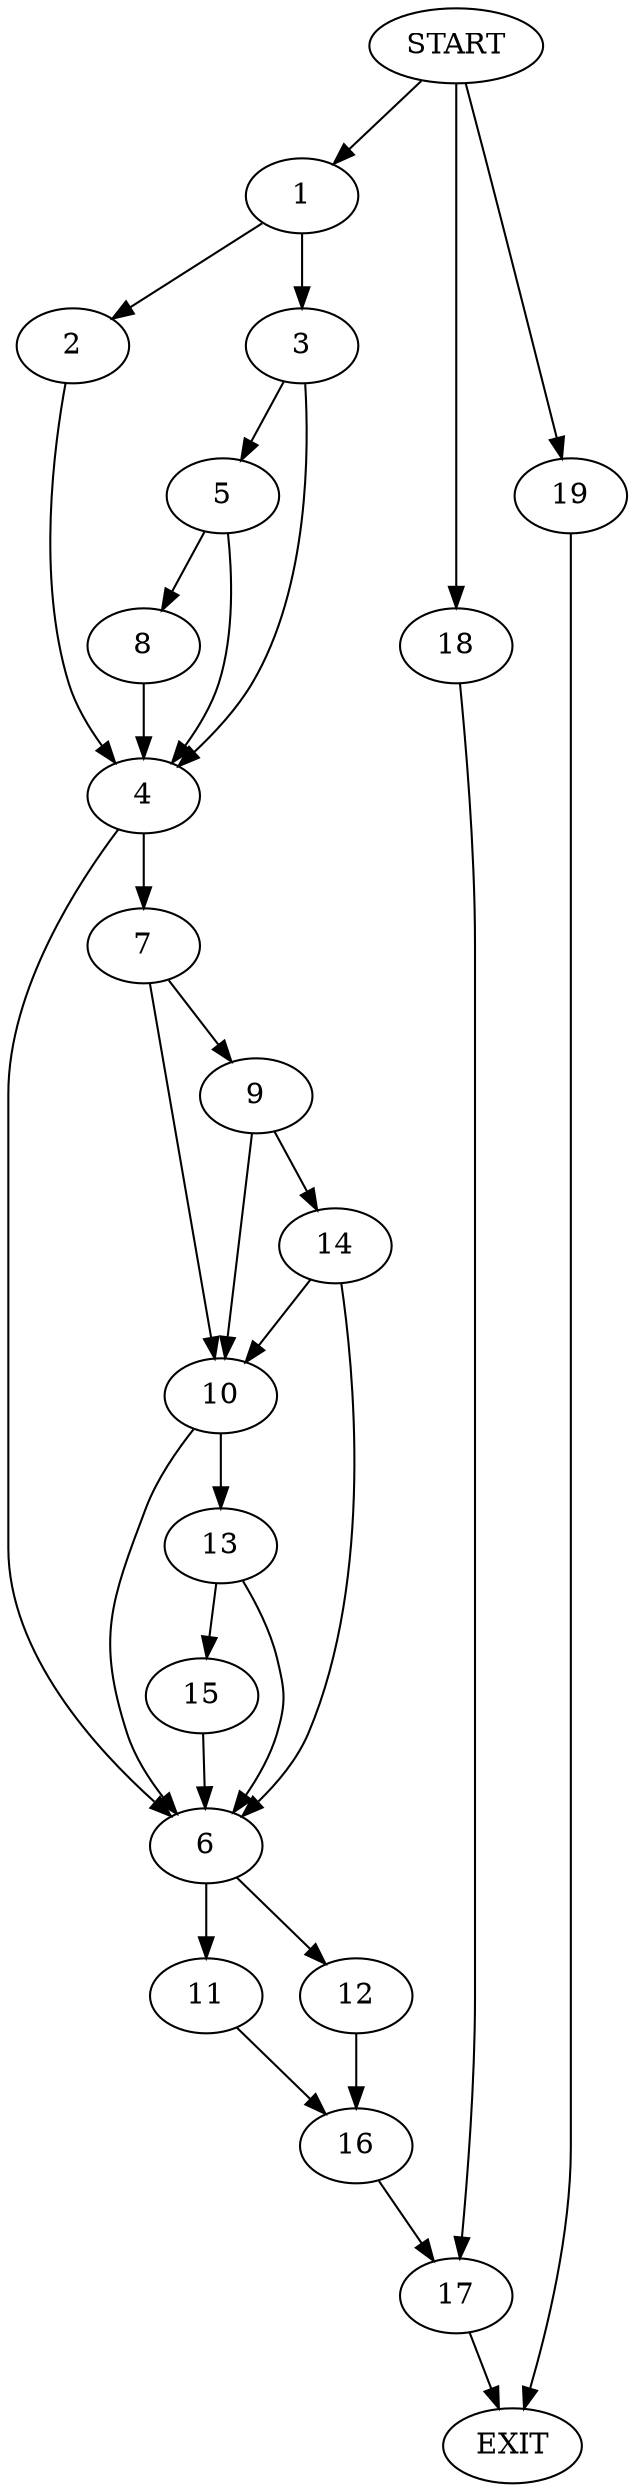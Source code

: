 digraph {
0 [label="START"]
20 [label="EXIT"]
0 -> 1
1 -> 2
1 -> 3
2 -> 4
3 -> 4
3 -> 5
4 -> 6
4 -> 7
5 -> 4
5 -> 8
8 -> 4
7 -> 9
7 -> 10
6 -> 11
6 -> 12
10 -> 6
10 -> 13
9 -> 14
9 -> 10
14 -> 6
14 -> 10
13 -> 6
13 -> 15
15 -> 6
12 -> 16
11 -> 16
16 -> 17
17 -> 20
0 -> 18
18 -> 17
0 -> 19
19 -> 20
}
